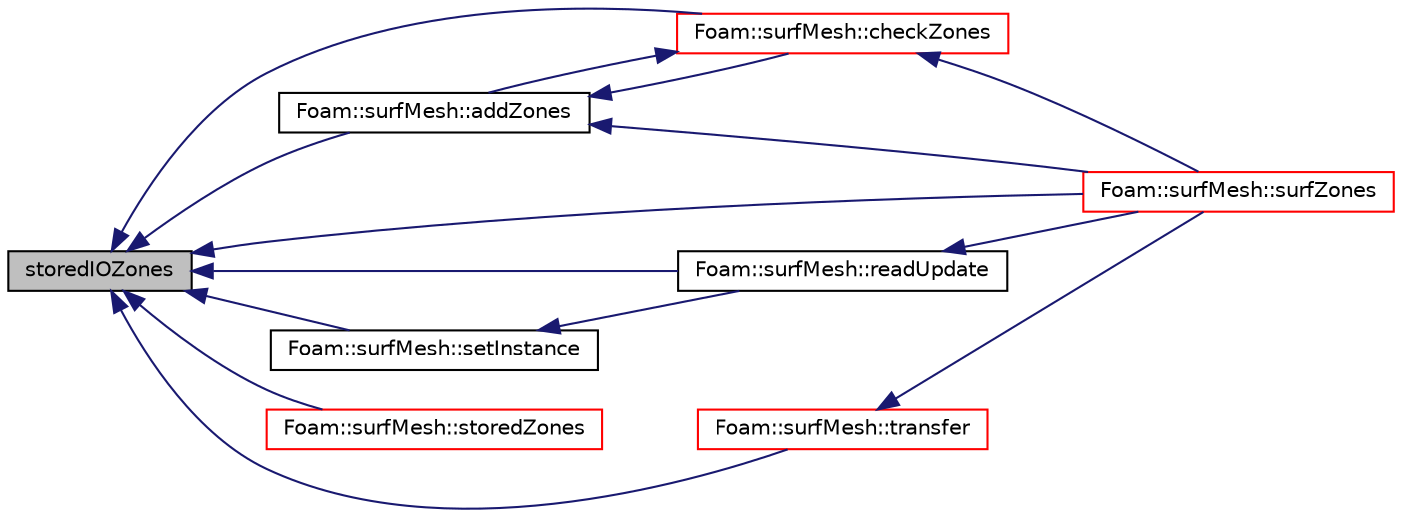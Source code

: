 digraph "storedIOZones"
{
  bgcolor="transparent";
  edge [fontname="Helvetica",fontsize="10",labelfontname="Helvetica",labelfontsize="10"];
  node [fontname="Helvetica",fontsize="10",shape=record];
  rankdir="LR";
  Node1 [label="storedIOZones",height=0.2,width=0.4,color="black", fillcolor="grey75", style="filled", fontcolor="black"];
  Node1 -> Node2 [dir="back",color="midnightblue",fontsize="10",style="solid",fontname="Helvetica"];
  Node2 [label="Foam::surfMesh::addZones",height=0.2,width=0.4,color="black",URL="$a02580.html#a0b88a5741870d648d3359ece01206ce1",tooltip="Add surface zones. "];
  Node2 -> Node3 [dir="back",color="midnightblue",fontsize="10",style="solid",fontname="Helvetica"];
  Node3 [label="Foam::surfMesh::checkZones",height=0.2,width=0.4,color="red",URL="$a02580.html#af68c0ce74b1ff6da07f8481db8c415ef",tooltip="Check the surface zone definitions. "];
  Node3 -> Node2 [dir="back",color="midnightblue",fontsize="10",style="solid",fontname="Helvetica"];
  Node3 -> Node4 [dir="back",color="midnightblue",fontsize="10",style="solid",fontname="Helvetica"];
  Node4 [label="Foam::surfMesh::surfZones",height=0.2,width=0.4,color="red",URL="$a02580.html#aef9df095e77cb940ecee0f94f7c7c905",tooltip="Return surface zones. "];
  Node2 -> Node4 [dir="back",color="midnightblue",fontsize="10",style="solid",fontname="Helvetica"];
  Node1 -> Node3 [dir="back",color="midnightblue",fontsize="10",style="solid",fontname="Helvetica"];
  Node1 -> Node5 [dir="back",color="midnightblue",fontsize="10",style="solid",fontname="Helvetica"];
  Node5 [label="Foam::surfMesh::readUpdate",height=0.2,width=0.4,color="black",URL="$a02580.html#a6436833d758fa188b4d917096c7cea3f",tooltip="Update the mesh based on the mesh files saved in. "];
  Node5 -> Node4 [dir="back",color="midnightblue",fontsize="10",style="solid",fontname="Helvetica"];
  Node1 -> Node6 [dir="back",color="midnightblue",fontsize="10",style="solid",fontname="Helvetica"];
  Node6 [label="Foam::surfMesh::setInstance",height=0.2,width=0.4,color="black",URL="$a02580.html#add9813891a074bebd77384af1717b0bf",tooltip="Set the instance for mesh files. "];
  Node6 -> Node5 [dir="back",color="midnightblue",fontsize="10",style="solid",fontname="Helvetica"];
  Node1 -> Node7 [dir="back",color="midnightblue",fontsize="10",style="solid",fontname="Helvetica"];
  Node7 [label="Foam::surfMesh::storedZones",height=0.2,width=0.4,color="red",URL="$a02580.html#aa4da19498e7e904ff22cf57fc8899360",tooltip="Non-const access to the zones. "];
  Node1 -> Node4 [dir="back",color="midnightblue",fontsize="10",style="solid",fontname="Helvetica"];
  Node1 -> Node8 [dir="back",color="midnightblue",fontsize="10",style="solid",fontname="Helvetica"];
  Node8 [label="Foam::surfMesh::transfer",height=0.2,width=0.4,color="red",URL="$a02580.html#a1cf9d5f3c7951e7e25eaa3408383d261",tooltip="Transfer the contents of the argument and annul the argument. "];
  Node8 -> Node4 [dir="back",color="midnightblue",fontsize="10",style="solid",fontname="Helvetica"];
}
